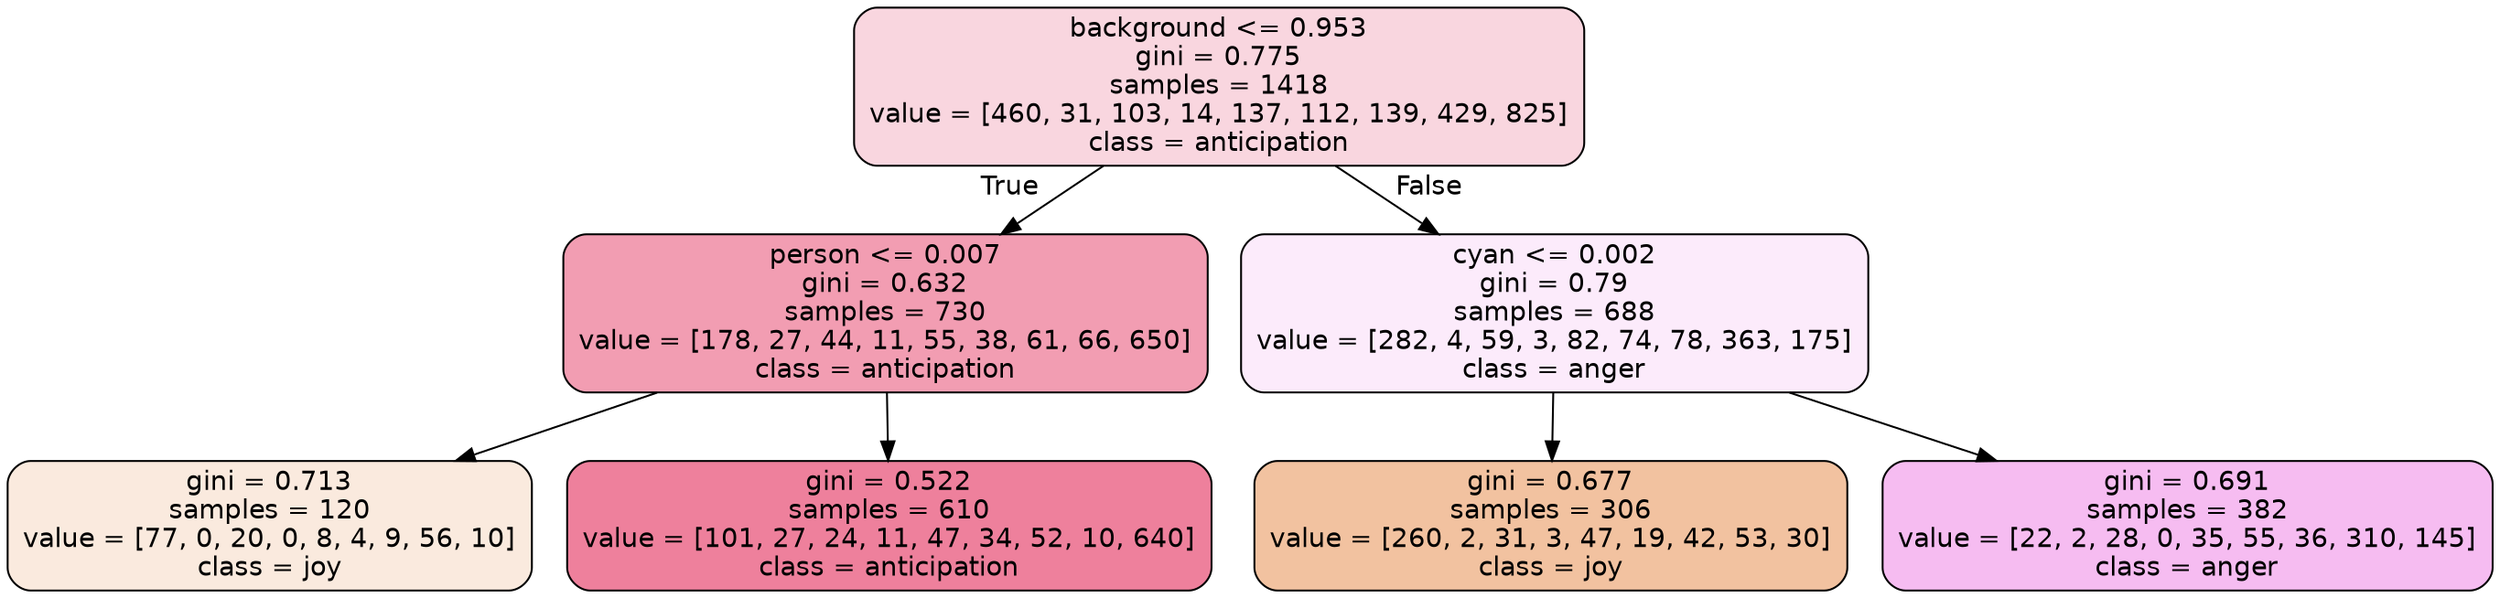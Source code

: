digraph Tree {
node [shape=box, style="filled, rounded", color="black", fontname=helvetica] ;
edge [fontname=helvetica] ;
0 [label="background <= 0.953\ngini = 0.775\nsamples = 1418\nvalue = [460, 31, 103, 14, 137, 112, 139, 429, 825]\nclass = anticipation", fillcolor="#e5396434"] ;
1 [label="person <= 0.007\ngini = 0.632\nsamples = 730\nvalue = [178, 27, 44, 11, 55, 38, 61, 66, 650]\nclass = anticipation", fillcolor="#e539647e"] ;
0 -> 1 [labeldistance=2.5, labelangle=45, headlabel="True"] ;
2 [label="gini = 0.713\nsamples = 120\nvalue = [77, 0, 20, 0, 8, 4, 9, 56, 10]\nclass = joy", fillcolor="#e581392a"] ;
1 -> 2 ;
3 [label="gini = 0.522\nsamples = 610\nvalue = [101, 27, 24, 11, 47, 34, 52, 10, 640]\nclass = anticipation", fillcolor="#e53964a3"] ;
1 -> 3 ;
4 [label="cyan <= 0.002\ngini = 0.79\nsamples = 688\nvalue = [282, 4, 59, 3, 82, 74, 78, 363, 175]\nclass = anger", fillcolor="#e539d719"] ;
0 -> 4 [labeldistance=2.5, labelangle=-45, headlabel="False"] ;
5 [label="gini = 0.677\nsamples = 306\nvalue = [260, 2, 31, 3, 47, 19, 42, 53, 30]\nclass = joy", fillcolor="#e581397a"] ;
4 -> 5 ;
6 [label="gini = 0.691\nsamples = 382\nvalue = [22, 2, 28, 0, 35, 55, 36, 310, 145]\nclass = anger", fillcolor="#e539d756"] ;
4 -> 6 ;
}
